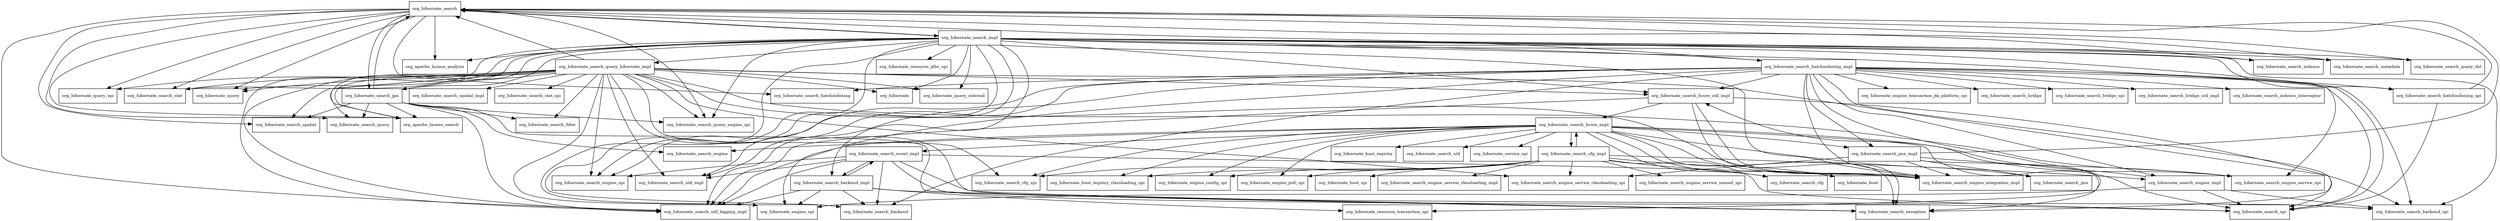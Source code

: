 digraph hibernate_search_orm_5_8_0_Beta1_package_dependencies {
  node [shape = box, fontsize=10.0];
  org_hibernate_search -> org_apache_lucene_analysis;
  org_hibernate_search -> org_apache_lucene_search;
  org_hibernate_search -> org_hibernate_query;
  org_hibernate_search -> org_hibernate_query_spi;
  org_hibernate_search -> org_hibernate_search_batchindexing;
  org_hibernate_search -> org_hibernate_search_impl;
  org_hibernate_search -> org_hibernate_search_indexes;
  org_hibernate_search -> org_hibernate_search_jpa;
  org_hibernate_search -> org_hibernate_search_metadata;
  org_hibernate_search -> org_hibernate_search_query;
  org_hibernate_search -> org_hibernate_search_query_dsl;
  org_hibernate_search -> org_hibernate_search_query_engine_spi;
  org_hibernate_search -> org_hibernate_search_spatial;
  org_hibernate_search -> org_hibernate_search_stat;
  org_hibernate_search -> org_hibernate_search_util_logging_impl;
  org_hibernate_search_backend_impl -> org_hibernate_engine_spi;
  org_hibernate_search_backend_impl -> org_hibernate_resource_transaction_spi;
  org_hibernate_search_backend_impl -> org_hibernate_search_backend;
  org_hibernate_search_backend_impl -> org_hibernate_search_event_impl;
  org_hibernate_search_backend_impl -> org_hibernate_search_exception;
  org_hibernate_search_backend_impl -> org_hibernate_search_util_logging_impl;
  org_hibernate_search_batchindexing_impl -> org_hibernate_engine_spi;
  org_hibernate_search_batchindexing_impl -> org_hibernate_engine_transaction_jta_platform_spi;
  org_hibernate_search_batchindexing_impl -> org_hibernate_resource_transaction_spi;
  org_hibernate_search_batchindexing_impl -> org_hibernate_search;
  org_hibernate_search_batchindexing_impl -> org_hibernate_search_backend;
  org_hibernate_search_batchindexing_impl -> org_hibernate_search_backend_spi;
  org_hibernate_search_batchindexing_impl -> org_hibernate_search_batchindexing;
  org_hibernate_search_batchindexing_impl -> org_hibernate_search_batchindexing_spi;
  org_hibernate_search_batchindexing_impl -> org_hibernate_search_bridge;
  org_hibernate_search_batchindexing_impl -> org_hibernate_search_bridge_spi;
  org_hibernate_search_batchindexing_impl -> org_hibernate_search_bridge_util_impl;
  org_hibernate_search_batchindexing_impl -> org_hibernate_search_engine_impl;
  org_hibernate_search_batchindexing_impl -> org_hibernate_search_engine_integration_impl;
  org_hibernate_search_batchindexing_impl -> org_hibernate_search_engine_spi;
  org_hibernate_search_batchindexing_impl -> org_hibernate_search_exception;
  org_hibernate_search_batchindexing_impl -> org_hibernate_search_hcore_util_impl;
  org_hibernate_search_batchindexing_impl -> org_hibernate_search_indexes_interceptor;
  org_hibernate_search_batchindexing_impl -> org_hibernate_search_jmx_impl;
  org_hibernate_search_batchindexing_impl -> org_hibernate_search_spi;
  org_hibernate_search_batchindexing_impl -> org_hibernate_search_util_impl;
  org_hibernate_search_batchindexing_impl -> org_hibernate_search_util_logging_impl;
  org_hibernate_search_batchindexing_spi -> org_hibernate_search;
  org_hibernate_search_batchindexing_spi -> org_hibernate_search_spi;
  org_hibernate_search_cfg_impl -> org_hibernate_boot;
  org_hibernate_search_cfg_impl -> org_hibernate_boot_registry_classloading_spi;
  org_hibernate_search_cfg_impl -> org_hibernate_boot_spi;
  org_hibernate_search_cfg_impl -> org_hibernate_engine_config_spi;
  org_hibernate_search_cfg_impl -> org_hibernate_engine_jndi_spi;
  org_hibernate_search_cfg_impl -> org_hibernate_search_cfg;
  org_hibernate_search_cfg_impl -> org_hibernate_search_cfg_spi;
  org_hibernate_search_cfg_impl -> org_hibernate_search_engine_impl;
  org_hibernate_search_cfg_impl -> org_hibernate_search_engine_service_classloading_impl;
  org_hibernate_search_cfg_impl -> org_hibernate_search_engine_service_classloading_spi;
  org_hibernate_search_cfg_impl -> org_hibernate_search_engine_service_named_spi;
  org_hibernate_search_cfg_impl -> org_hibernate_search_hcore_impl;
  org_hibernate_search_cfg_impl -> org_hibernate_search_spi;
  org_hibernate_search_engine_impl -> org_hibernate_engine_spi;
  org_hibernate_search_engine_impl -> org_hibernate_search_backend_spi;
  org_hibernate_search_engine_impl -> org_hibernate_search_hcore_util_impl;
  org_hibernate_search_engine_impl -> org_hibernate_search_spi;
  org_hibernate_search_event_impl -> org_hibernate_search_backend;
  org_hibernate_search_event_impl -> org_hibernate_search_backend_impl;
  org_hibernate_search_event_impl -> org_hibernate_search_backend_spi;
  org_hibernate_search_event_impl -> org_hibernate_search_engine_integration_impl;
  org_hibernate_search_event_impl -> org_hibernate_search_engine_spi;
  org_hibernate_search_event_impl -> org_hibernate_search_spi;
  org_hibernate_search_event_impl -> org_hibernate_search_util_impl;
  org_hibernate_search_event_impl -> org_hibernate_search_util_logging_impl;
  org_hibernate_search_hcore_impl -> org_hibernate_boot;
  org_hibernate_search_hcore_impl -> org_hibernate_boot_registry;
  org_hibernate_search_hcore_impl -> org_hibernate_boot_registry_classloading_spi;
  org_hibernate_search_hcore_impl -> org_hibernate_engine_config_spi;
  org_hibernate_search_hcore_impl -> org_hibernate_engine_jndi_spi;
  org_hibernate_search_hcore_impl -> org_hibernate_search_cfg;
  org_hibernate_search_hcore_impl -> org_hibernate_search_cfg_impl;
  org_hibernate_search_hcore_impl -> org_hibernate_search_cfg_spi;
  org_hibernate_search_hcore_impl -> org_hibernate_search_engine;
  org_hibernate_search_hcore_impl -> org_hibernate_search_engine_integration_impl;
  org_hibernate_search_hcore_impl -> org_hibernate_search_engine_service_spi;
  org_hibernate_search_hcore_impl -> org_hibernate_search_event_impl;
  org_hibernate_search_hcore_impl -> org_hibernate_search_exception;
  org_hibernate_search_hcore_impl -> org_hibernate_search_jmx;
  org_hibernate_search_hcore_impl -> org_hibernate_search_jmx_impl;
  org_hibernate_search_hcore_impl -> org_hibernate_search_spi;
  org_hibernate_search_hcore_impl -> org_hibernate_search_util;
  org_hibernate_search_hcore_impl -> org_hibernate_search_util_logging_impl;
  org_hibernate_search_hcore_impl -> org_hibernate_service_spi;
  org_hibernate_search_hcore_util_impl -> org_hibernate_search_backend_spi;
  org_hibernate_search_hcore_util_impl -> org_hibernate_search_engine_integration_impl;
  org_hibernate_search_hcore_util_impl -> org_hibernate_search_exception;
  org_hibernate_search_hcore_util_impl -> org_hibernate_search_hcore_impl;
  org_hibernate_search_hcore_util_impl -> org_hibernate_search_util_logging_impl;
  org_hibernate_search_impl -> org_apache_lucene_analysis;
  org_hibernate_search_impl -> org_apache_lucene_search;
  org_hibernate_search_impl -> org_hibernate;
  org_hibernate_search_impl -> org_hibernate_engine_spi;
  org_hibernate_search_impl -> org_hibernate_query;
  org_hibernate_search_impl -> org_hibernate_query_internal;
  org_hibernate_search_impl -> org_hibernate_resource_jdbc_spi;
  org_hibernate_search_impl -> org_hibernate_search;
  org_hibernate_search_impl -> org_hibernate_search_backend;
  org_hibernate_search_impl -> org_hibernate_search_backend_impl;
  org_hibernate_search_impl -> org_hibernate_search_backend_spi;
  org_hibernate_search_impl -> org_hibernate_search_batchindexing_impl;
  org_hibernate_search_impl -> org_hibernate_search_batchindexing_spi;
  org_hibernate_search_impl -> org_hibernate_search_engine_integration_impl;
  org_hibernate_search_impl -> org_hibernate_search_engine_service_spi;
  org_hibernate_search_impl -> org_hibernate_search_engine_spi;
  org_hibernate_search_impl -> org_hibernate_search_hcore_util_impl;
  org_hibernate_search_impl -> org_hibernate_search_indexes;
  org_hibernate_search_impl -> org_hibernate_search_jpa;
  org_hibernate_search_impl -> org_hibernate_search_metadata;
  org_hibernate_search_impl -> org_hibernate_search_query_dsl;
  org_hibernate_search_impl -> org_hibernate_search_query_engine_spi;
  org_hibernate_search_impl -> org_hibernate_search_query_hibernate_impl;
  org_hibernate_search_impl -> org_hibernate_search_spi;
  org_hibernate_search_impl -> org_hibernate_search_stat;
  org_hibernate_search_impl -> org_hibernate_search_util_impl;
  org_hibernate_search_impl -> org_hibernate_search_util_logging_impl;
  org_hibernate_search_jmx_impl -> org_hibernate_search;
  org_hibernate_search_jmx_impl -> org_hibernate_search_engine_integration_impl;
  org_hibernate_search_jmx_impl -> org_hibernate_search_engine_service_classloading_spi;
  org_hibernate_search_jmx_impl -> org_hibernate_search_engine_service_spi;
  org_hibernate_search_jmx_impl -> org_hibernate_search_exception;
  org_hibernate_search_jmx_impl -> org_hibernate_search_jmx;
  org_hibernate_search_jpa -> org_apache_lucene_search;
  org_hibernate_search_jpa -> org_hibernate_search;
  org_hibernate_search_jpa -> org_hibernate_search_engine;
  org_hibernate_search_jpa -> org_hibernate_search_exception;
  org_hibernate_search_jpa -> org_hibernate_search_filter;
  org_hibernate_search_jpa -> org_hibernate_search_query;
  org_hibernate_search_jpa -> org_hibernate_search_query_engine_spi;
  org_hibernate_search_jpa -> org_hibernate_search_spatial;
  org_hibernate_search_jpa -> org_hibernate_search_util_logging_impl;
  org_hibernate_search_query_hibernate_impl -> org_apache_lucene_search;
  org_hibernate_search_query_hibernate_impl -> org_hibernate;
  org_hibernate_search_query_hibernate_impl -> org_hibernate_engine_spi;
  org_hibernate_search_query_hibernate_impl -> org_hibernate_query;
  org_hibernate_search_query_hibernate_impl -> org_hibernate_query_internal;
  org_hibernate_search_query_hibernate_impl -> org_hibernate_query_spi;
  org_hibernate_search_query_hibernate_impl -> org_hibernate_search;
  org_hibernate_search_query_hibernate_impl -> org_hibernate_search_cfg_spi;
  org_hibernate_search_query_hibernate_impl -> org_hibernate_search_engine_integration_impl;
  org_hibernate_search_query_hibernate_impl -> org_hibernate_search_engine_service_classloading_spi;
  org_hibernate_search_query_hibernate_impl -> org_hibernate_search_engine_service_spi;
  org_hibernate_search_query_hibernate_impl -> org_hibernate_search_engine_spi;
  org_hibernate_search_query_hibernate_impl -> org_hibernate_search_exception;
  org_hibernate_search_query_hibernate_impl -> org_hibernate_search_filter;
  org_hibernate_search_query_hibernate_impl -> org_hibernate_search_hcore_util_impl;
  org_hibernate_search_query_hibernate_impl -> org_hibernate_search_jpa;
  org_hibernate_search_query_hibernate_impl -> org_hibernate_search_query;
  org_hibernate_search_query_hibernate_impl -> org_hibernate_search_query_engine_spi;
  org_hibernate_search_query_hibernate_impl -> org_hibernate_search_spatial;
  org_hibernate_search_query_hibernate_impl -> org_hibernate_search_spatial_impl;
  org_hibernate_search_query_hibernate_impl -> org_hibernate_search_spi;
  org_hibernate_search_query_hibernate_impl -> org_hibernate_search_stat;
  org_hibernate_search_query_hibernate_impl -> org_hibernate_search_stat_spi;
  org_hibernate_search_query_hibernate_impl -> org_hibernate_search_util_impl;
  org_hibernate_search_query_hibernate_impl -> org_hibernate_search_util_logging_impl;
}

